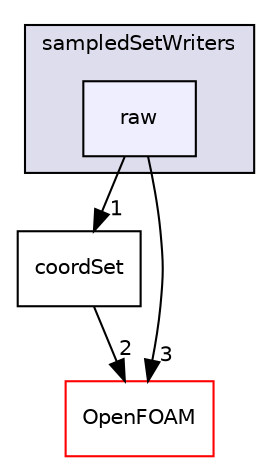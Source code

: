 digraph "src/fileFormats/sampledSetWriters/raw" {
  bgcolor=transparent;
  compound=true
  node [ fontsize="10", fontname="Helvetica"];
  edge [ labelfontsize="10", labelfontname="Helvetica"];
  subgraph clusterdir_276074facfd9ea15c0477839cf5f076d {
    graph [ bgcolor="#ddddee", pencolor="black", label="sampledSetWriters" fontname="Helvetica", fontsize="10", URL="dir_276074facfd9ea15c0477839cf5f076d.html"]
  dir_5395cc82ee9c6e4428ca8420b7726c95 [shape=box, label="raw", style="filled", fillcolor="#eeeeff", pencolor="black", URL="dir_5395cc82ee9c6e4428ca8420b7726c95.html"];
  }
  dir_388c909ee48a1d04b28f5bcb790268a1 [shape=box label="coordSet" URL="dir_388c909ee48a1d04b28f5bcb790268a1.html"];
  dir_c5473ff19b20e6ec4dfe5c310b3778a8 [shape=box label="OpenFOAM" color="red" URL="dir_c5473ff19b20e6ec4dfe5c310b3778a8.html"];
  dir_388c909ee48a1d04b28f5bcb790268a1->dir_c5473ff19b20e6ec4dfe5c310b3778a8 [headlabel="2", labeldistance=1.5 headhref="dir_000884_001896.html"];
  dir_5395cc82ee9c6e4428ca8420b7726c95->dir_388c909ee48a1d04b28f5bcb790268a1 [headlabel="1", labeldistance=1.5 headhref="dir_000891_000884.html"];
  dir_5395cc82ee9c6e4428ca8420b7726c95->dir_c5473ff19b20e6ec4dfe5c310b3778a8 [headlabel="3", labeldistance=1.5 headhref="dir_000891_001896.html"];
}
